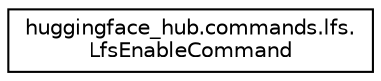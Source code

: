 digraph "Graphical Class Hierarchy"
{
 // LATEX_PDF_SIZE
  edge [fontname="Helvetica",fontsize="10",labelfontname="Helvetica",labelfontsize="10"];
  node [fontname="Helvetica",fontsize="10",shape=record];
  rankdir="LR";
  Node0 [label="huggingface_hub.commands.lfs.\lLfsEnableCommand",height=0.2,width=0.4,color="black", fillcolor="white", style="filled",URL="$classhuggingface__hub_1_1commands_1_1lfs_1_1LfsEnableCommand.html",tooltip=" "];
}
